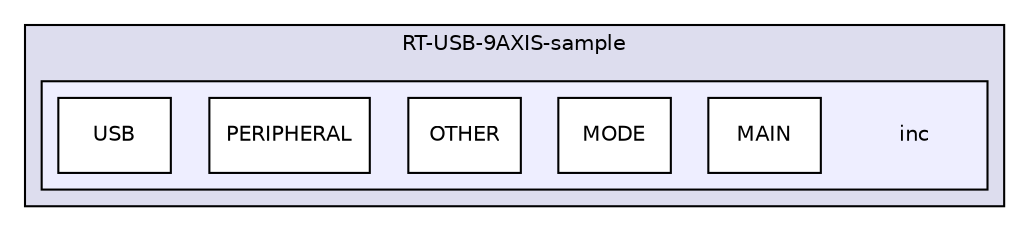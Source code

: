 digraph "inc" {
  compound=true
  node [ fontsize="10", fontname="Helvetica"];
  edge [ labelfontsize="10", labelfontname="Helvetica"];
  subgraph clusterdir_ad635e0b54047e9d97f96a9423dca55a {
    graph [ bgcolor="#ddddee", pencolor="black", label="RT-USB-9AXIS-sample" fontname="Helvetica", fontsize="10", URL="dir_ad635e0b54047e9d97f96a9423dca55a.html"]
  subgraph clusterdir_790c9f26b36064904d68ef41f7f5cb07 {
    graph [ bgcolor="#eeeeff", pencolor="black", label="" URL="dir_790c9f26b36064904d68ef41f7f5cb07.html"];
    dir_790c9f26b36064904d68ef41f7f5cb07 [shape=plaintext label="inc"];
    dir_121dbeb49b7f0c1c80c58c81ba8a2f4e [shape=box label="MAIN" color="black" fillcolor="white" style="filled" URL="dir_121dbeb49b7f0c1c80c58c81ba8a2f4e.html"];
    dir_0f192942a0a76cf944f5a61311ed6866 [shape=box label="MODE" color="black" fillcolor="white" style="filled" URL="dir_0f192942a0a76cf944f5a61311ed6866.html"];
    dir_91ceeeeb9d37c8dbe90dc9320d7d882d [shape=box label="OTHER" color="black" fillcolor="white" style="filled" URL="dir_91ceeeeb9d37c8dbe90dc9320d7d882d.html"];
    dir_4222eb9d6fff29533f1d70e6f34927b0 [shape=box label="PERIPHERAL" color="black" fillcolor="white" style="filled" URL="dir_4222eb9d6fff29533f1d70e6f34927b0.html"];
    dir_6a926af25838dee642e4a5629c4fc266 [shape=box label="USB" color="black" fillcolor="white" style="filled" URL="dir_6a926af25838dee642e4a5629c4fc266.html"];
  }
  }
}
